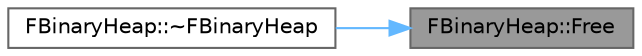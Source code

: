 digraph "FBinaryHeap::Free"
{
 // INTERACTIVE_SVG=YES
 // LATEX_PDF_SIZE
  bgcolor="transparent";
  edge [fontname=Helvetica,fontsize=10,labelfontname=Helvetica,labelfontsize=10];
  node [fontname=Helvetica,fontsize=10,shape=box,height=0.2,width=0.4];
  rankdir="RL";
  Node1 [id="Node000001",label="FBinaryHeap::Free",height=0.2,width=0.4,color="gray40", fillcolor="grey60", style="filled", fontcolor="black",tooltip=" "];
  Node1 -> Node2 [id="edge1_Node000001_Node000002",dir="back",color="steelblue1",style="solid",tooltip=" "];
  Node2 [id="Node000002",label="FBinaryHeap::~FBinaryHeap",height=0.2,width=0.4,color="grey40", fillcolor="white", style="filled",URL="$dc/d1e/classFBinaryHeap.html#a0a8fc591e0443d9dd32a888d7f363842",tooltip=" "];
}
